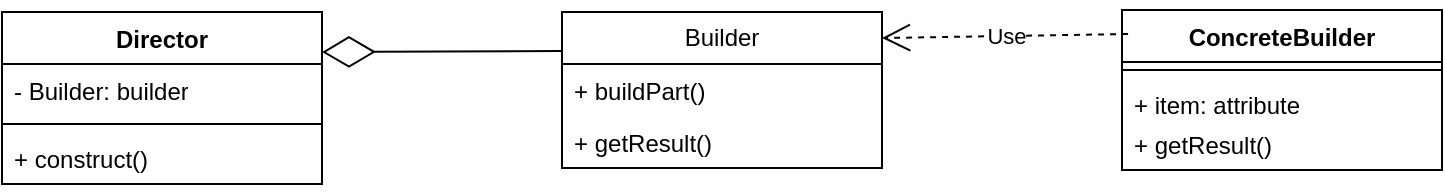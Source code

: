 <mxfile version="22.1.2" type="device">
  <diagram name="Страница — 1" id="wDwZ8YguKb-ugRthouOW">
    <mxGraphModel dx="1418" dy="820" grid="1" gridSize="10" guides="1" tooltips="1" connect="1" arrows="1" fold="1" page="1" pageScale="1" pageWidth="827" pageHeight="1169" math="0" shadow="0">
      <root>
        <mxCell id="0" />
        <mxCell id="1" parent="0" />
        <mxCell id="_rKcIuq7BgEg1QQNV2R9-5" value="ConcreteBuilder" style="swimlane;fontStyle=1;align=center;verticalAlign=top;childLayout=stackLayout;horizontal=1;startSize=26;horizontalStack=0;resizeParent=1;resizeParentMax=0;resizeLast=0;collapsible=1;marginBottom=0;whiteSpace=wrap;html=1;" vertex="1" parent="1">
          <mxGeometry x="600" y="239" width="160" height="80" as="geometry" />
        </mxCell>
        <mxCell id="_rKcIuq7BgEg1QQNV2R9-7" value="" style="line;strokeWidth=1;fillColor=none;align=left;verticalAlign=middle;spacingTop=-1;spacingLeft=3;spacingRight=3;rotatable=0;labelPosition=right;points=[];portConstraint=eastwest;strokeColor=inherit;" vertex="1" parent="_rKcIuq7BgEg1QQNV2R9-5">
          <mxGeometry y="26" width="160" height="8" as="geometry" />
        </mxCell>
        <mxCell id="_rKcIuq7BgEg1QQNV2R9-18" value="+ item: attribute" style="text;strokeColor=none;fillColor=none;align=left;verticalAlign=top;spacingLeft=4;spacingRight=4;overflow=hidden;rotatable=0;points=[[0,0.5],[1,0.5]];portConstraint=eastwest;whiteSpace=wrap;html=1;" vertex="1" parent="_rKcIuq7BgEg1QQNV2R9-5">
          <mxGeometry y="34" width="160" height="20" as="geometry" />
        </mxCell>
        <mxCell id="_rKcIuq7BgEg1QQNV2R9-8" value="+ getResult()" style="text;strokeColor=none;fillColor=none;align=left;verticalAlign=top;spacingLeft=4;spacingRight=4;overflow=hidden;rotatable=0;points=[[0,0.5],[1,0.5]];portConstraint=eastwest;whiteSpace=wrap;html=1;" vertex="1" parent="_rKcIuq7BgEg1QQNV2R9-5">
          <mxGeometry y="54" width="160" height="26" as="geometry" />
        </mxCell>
        <mxCell id="_rKcIuq7BgEg1QQNV2R9-9" value="Builder" style="swimlane;fontStyle=0;childLayout=stackLayout;horizontal=1;startSize=26;fillColor=none;horizontalStack=0;resizeParent=1;resizeParentMax=0;resizeLast=0;collapsible=1;marginBottom=0;whiteSpace=wrap;html=1;" vertex="1" parent="1">
          <mxGeometry x="320" y="240" width="160" height="78" as="geometry" />
        </mxCell>
        <mxCell id="_rKcIuq7BgEg1QQNV2R9-12" value="+ buildPart()" style="text;strokeColor=none;fillColor=none;align=left;verticalAlign=top;spacingLeft=4;spacingRight=4;overflow=hidden;rotatable=0;points=[[0,0.5],[1,0.5]];portConstraint=eastwest;whiteSpace=wrap;html=1;" vertex="1" parent="_rKcIuq7BgEg1QQNV2R9-9">
          <mxGeometry y="26" width="160" height="26" as="geometry" />
        </mxCell>
        <mxCell id="_rKcIuq7BgEg1QQNV2R9-17" value="+ getResult()" style="text;strokeColor=none;fillColor=none;align=left;verticalAlign=top;spacingLeft=4;spacingRight=4;overflow=hidden;rotatable=0;points=[[0,0.5],[1,0.5]];portConstraint=eastwest;whiteSpace=wrap;html=1;" vertex="1" parent="_rKcIuq7BgEg1QQNV2R9-9">
          <mxGeometry y="52" width="160" height="26" as="geometry" />
        </mxCell>
        <mxCell id="_rKcIuq7BgEg1QQNV2R9-13" value="Director" style="swimlane;fontStyle=1;align=center;verticalAlign=top;childLayout=stackLayout;horizontal=1;startSize=26;horizontalStack=0;resizeParent=1;resizeParentMax=0;resizeLast=0;collapsible=1;marginBottom=0;whiteSpace=wrap;html=1;" vertex="1" parent="1">
          <mxGeometry x="40" y="240" width="160" height="86" as="geometry" />
        </mxCell>
        <mxCell id="_rKcIuq7BgEg1QQNV2R9-14" value="- Builder: builder" style="text;strokeColor=none;fillColor=none;align=left;verticalAlign=top;spacingLeft=4;spacingRight=4;overflow=hidden;rotatable=0;points=[[0,0.5],[1,0.5]];portConstraint=eastwest;whiteSpace=wrap;html=1;" vertex="1" parent="_rKcIuq7BgEg1QQNV2R9-13">
          <mxGeometry y="26" width="160" height="26" as="geometry" />
        </mxCell>
        <mxCell id="_rKcIuq7BgEg1QQNV2R9-15" value="" style="line;strokeWidth=1;fillColor=none;align=left;verticalAlign=middle;spacingTop=-1;spacingLeft=3;spacingRight=3;rotatable=0;labelPosition=right;points=[];portConstraint=eastwest;strokeColor=inherit;" vertex="1" parent="_rKcIuq7BgEg1QQNV2R9-13">
          <mxGeometry y="52" width="160" height="8" as="geometry" />
        </mxCell>
        <mxCell id="_rKcIuq7BgEg1QQNV2R9-16" value="+ construct()" style="text;strokeColor=none;fillColor=none;align=left;verticalAlign=top;spacingLeft=4;spacingRight=4;overflow=hidden;rotatable=0;points=[[0,0.5],[1,0.5]];portConstraint=eastwest;whiteSpace=wrap;html=1;" vertex="1" parent="_rKcIuq7BgEg1QQNV2R9-13">
          <mxGeometry y="60" width="160" height="26" as="geometry" />
        </mxCell>
        <mxCell id="_rKcIuq7BgEg1QQNV2R9-19" value="Use" style="endArrow=open;endSize=12;dashed=1;html=1;rounded=0;exitX=0.019;exitY=0.15;exitDx=0;exitDy=0;exitPerimeter=0;entryX=1;entryY=0.167;entryDx=0;entryDy=0;entryPerimeter=0;" edge="1" parent="1" source="_rKcIuq7BgEg1QQNV2R9-5" target="_rKcIuq7BgEg1QQNV2R9-9">
          <mxGeometry width="160" relative="1" as="geometry">
            <mxPoint x="480" y="180" as="sourcePoint" />
            <mxPoint x="640" y="180" as="targetPoint" />
          </mxGeometry>
        </mxCell>
        <mxCell id="_rKcIuq7BgEg1QQNV2R9-20" value="" style="endArrow=diamondThin;endFill=0;endSize=24;html=1;rounded=0;exitX=0;exitY=0.25;exitDx=0;exitDy=0;entryX=1;entryY=0.233;entryDx=0;entryDy=0;entryPerimeter=0;" edge="1" parent="1" source="_rKcIuq7BgEg1QQNV2R9-9" target="_rKcIuq7BgEg1QQNV2R9-13">
          <mxGeometry width="160" relative="1" as="geometry">
            <mxPoint x="330" y="320" as="sourcePoint" />
            <mxPoint x="490" y="320" as="targetPoint" />
          </mxGeometry>
        </mxCell>
      </root>
    </mxGraphModel>
  </diagram>
</mxfile>
